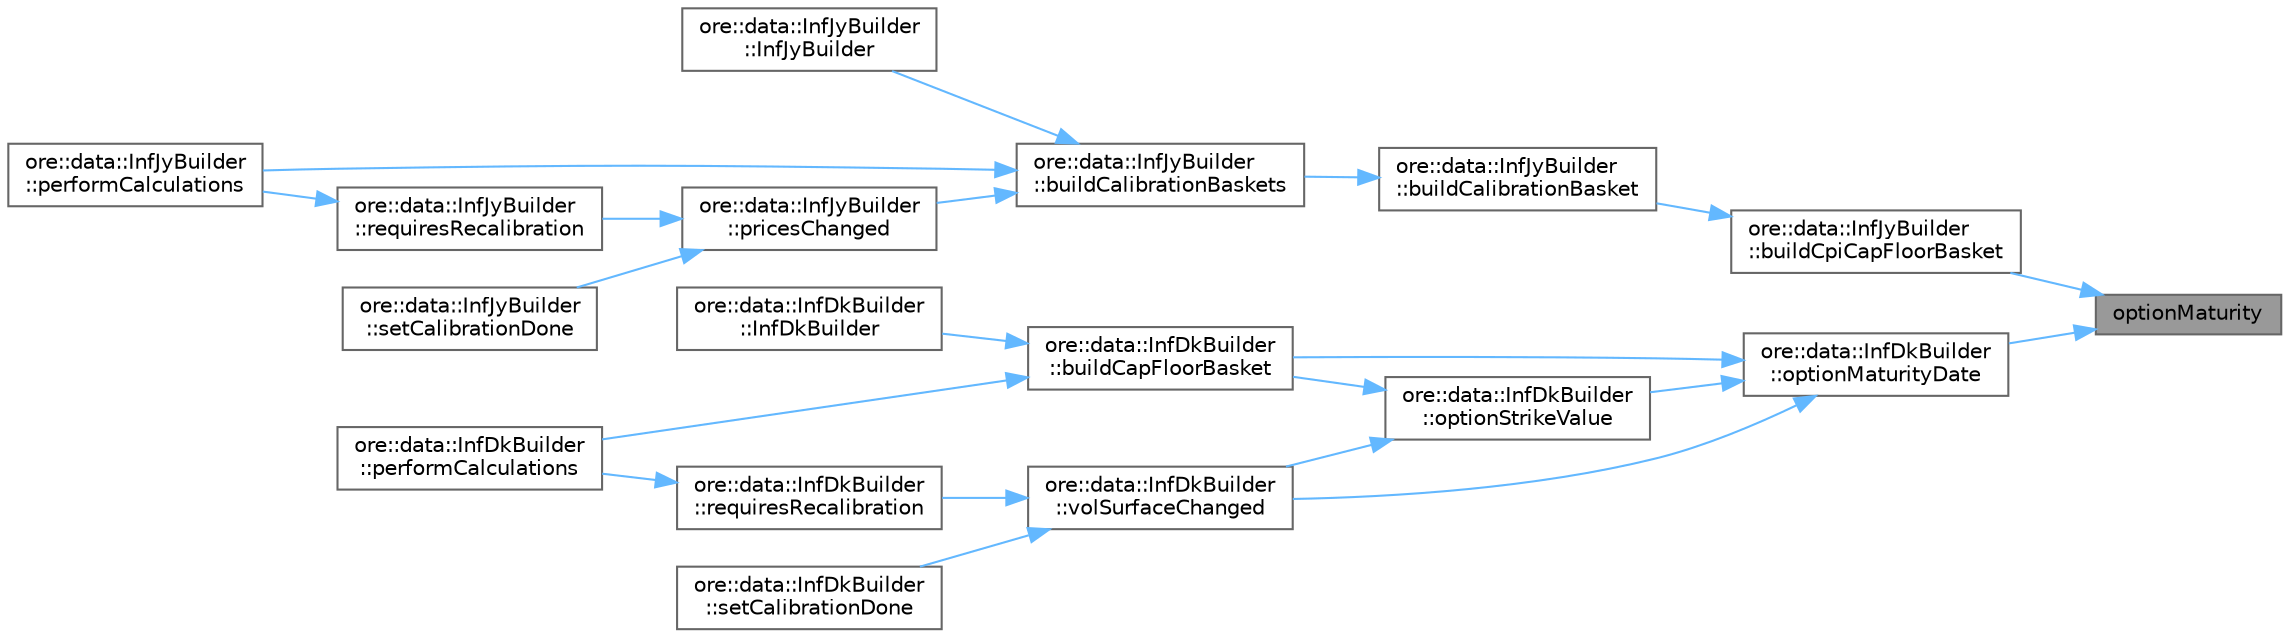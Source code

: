 digraph "optionMaturity"
{
 // INTERACTIVE_SVG=YES
 // LATEX_PDF_SIZE
  bgcolor="transparent";
  edge [fontname=Helvetica,fontsize=10,labelfontname=Helvetica,labelfontsize=10];
  node [fontname=Helvetica,fontsize=10,shape=box,height=0.2,width=0.4];
  rankdir="RL";
  Node1 [label="optionMaturity",height=0.2,width=0.4,color="gray40", fillcolor="grey60", style="filled", fontcolor="black",tooltip=" "];
  Node1 -> Node2 [dir="back",color="steelblue1",style="solid"];
  Node2 [label="ore::data::InfJyBuilder\l::buildCpiCapFloorBasket",height=0.2,width=0.4,color="grey40", fillcolor="white", style="filled",URL="$classore_1_1data_1_1_inf_jy_builder.html#a69c1e8a74b5a706e29821a070c83907d",tooltip="Build a CPI cap floor calibration basket."];
  Node2 -> Node3 [dir="back",color="steelblue1",style="solid"];
  Node3 [label="ore::data::InfJyBuilder\l::buildCalibrationBasket",height=0.2,width=0.4,color="grey40", fillcolor="white", style="filled",URL="$classore_1_1data_1_1_inf_jy_builder.html#a04274cbe5a4625db825e42c300eef575",tooltip="Build the calibration basket."];
  Node3 -> Node4 [dir="back",color="steelblue1",style="solid"];
  Node4 [label="ore::data::InfJyBuilder\l::buildCalibrationBaskets",height=0.2,width=0.4,color="grey40", fillcolor="white", style="filled",URL="$classore_1_1data_1_1_inf_jy_builder.html#a935e1c16b02ca6dbe5e1e5f32882b2c7",tooltip="Build any calibration baskets requested by the configuration i.e. via the data_ member."];
  Node4 -> Node5 [dir="back",color="steelblue1",style="solid"];
  Node5 [label="ore::data::InfJyBuilder\l::InfJyBuilder",height=0.2,width=0.4,color="grey40", fillcolor="white", style="filled",URL="$classore_1_1data_1_1_inf_jy_builder.html#aad12b32f1cc6f20235515935c229ce3e",tooltip=" "];
  Node4 -> Node6 [dir="back",color="steelblue1",style="solid"];
  Node6 [label="ore::data::InfJyBuilder\l::performCalculations",height=0.2,width=0.4,color="grey40", fillcolor="white", style="filled",URL="$classore_1_1data_1_1_inf_jy_builder.html#a1127cccc9668a02247dc139d27121708",tooltip=" "];
  Node4 -> Node7 [dir="back",color="steelblue1",style="solid"];
  Node7 [label="ore::data::InfJyBuilder\l::pricesChanged",height=0.2,width=0.4,color="grey40", fillcolor="white", style="filled",URL="$classore_1_1data_1_1_inf_jy_builder.html#a963ba81fda2b78c9565c4bbd02cd3504",tooltip=" "];
  Node7 -> Node8 [dir="back",color="steelblue1",style="solid"];
  Node8 [label="ore::data::InfJyBuilder\l::requiresRecalibration",height=0.2,width=0.4,color="grey40", fillcolor="white", style="filled",URL="$classore_1_1data_1_1_inf_jy_builder.html#a83cbd1c07f17f2f51faea02f40eeaac9",tooltip=" "];
  Node8 -> Node6 [dir="back",color="steelblue1",style="solid"];
  Node7 -> Node9 [dir="back",color="steelblue1",style="solid"];
  Node9 [label="ore::data::InfJyBuilder\l::setCalibrationDone",height=0.2,width=0.4,color="grey40", fillcolor="white", style="filled",URL="$classore_1_1data_1_1_inf_jy_builder.html#a5b1dbae4374aa0dd5c416e2fdb3b3c85",tooltip=" "];
  Node1 -> Node10 [dir="back",color="steelblue1",style="solid"];
  Node10 [label="ore::data::InfDkBuilder\l::optionMaturityDate",height=0.2,width=0.4,color="grey40", fillcolor="white", style="filled",URL="$classore_1_1data_1_1_inf_dk_builder.html#aeedff9fd76d64dab5b5f6576fcc8af3c",tooltip=" "];
  Node10 -> Node11 [dir="back",color="steelblue1",style="solid"];
  Node11 [label="ore::data::InfDkBuilder\l::buildCapFloorBasket",height=0.2,width=0.4,color="grey40", fillcolor="white", style="filled",URL="$classore_1_1data_1_1_inf_dk_builder.html#a9350bfc39e7d68e89b61e9a4d9b70bd1",tooltip=" "];
  Node11 -> Node12 [dir="back",color="steelblue1",style="solid"];
  Node12 [label="ore::data::InfDkBuilder\l::InfDkBuilder",height=0.2,width=0.4,color="grey40", fillcolor="white", style="filled",URL="$classore_1_1data_1_1_inf_dk_builder.html#a11d21c82b7b17e3139cba5e998ccb11a",tooltip=" "];
  Node11 -> Node13 [dir="back",color="steelblue1",style="solid"];
  Node13 [label="ore::data::InfDkBuilder\l::performCalculations",height=0.2,width=0.4,color="grey40", fillcolor="white", style="filled",URL="$classore_1_1data_1_1_inf_dk_builder.html#a1127cccc9668a02247dc139d27121708",tooltip=" "];
  Node10 -> Node14 [dir="back",color="steelblue1",style="solid"];
  Node14 [label="ore::data::InfDkBuilder\l::optionStrikeValue",height=0.2,width=0.4,color="grey40", fillcolor="white", style="filled",URL="$classore_1_1data_1_1_inf_dk_builder.html#add6d324ecc273d8544bef59480ed4216",tooltip=" "];
  Node14 -> Node11 [dir="back",color="steelblue1",style="solid"];
  Node14 -> Node15 [dir="back",color="steelblue1",style="solid"];
  Node15 [label="ore::data::InfDkBuilder\l::volSurfaceChanged",height=0.2,width=0.4,color="grey40", fillcolor="white", style="filled",URL="$classore_1_1data_1_1_inf_dk_builder.html#a11d6981c9430b09a2c7d82f2c0d7290d",tooltip=" "];
  Node15 -> Node16 [dir="back",color="steelblue1",style="solid"];
  Node16 [label="ore::data::InfDkBuilder\l::requiresRecalibration",height=0.2,width=0.4,color="grey40", fillcolor="white", style="filled",URL="$classore_1_1data_1_1_inf_dk_builder.html#a83cbd1c07f17f2f51faea02f40eeaac9",tooltip=" "];
  Node16 -> Node13 [dir="back",color="steelblue1",style="solid"];
  Node15 -> Node17 [dir="back",color="steelblue1",style="solid"];
  Node17 [label="ore::data::InfDkBuilder\l::setCalibrationDone",height=0.2,width=0.4,color="grey40", fillcolor="white", style="filled",URL="$classore_1_1data_1_1_inf_dk_builder.html#a5b1dbae4374aa0dd5c416e2fdb3b3c85",tooltip=" "];
  Node10 -> Node15 [dir="back",color="steelblue1",style="solid"];
}
